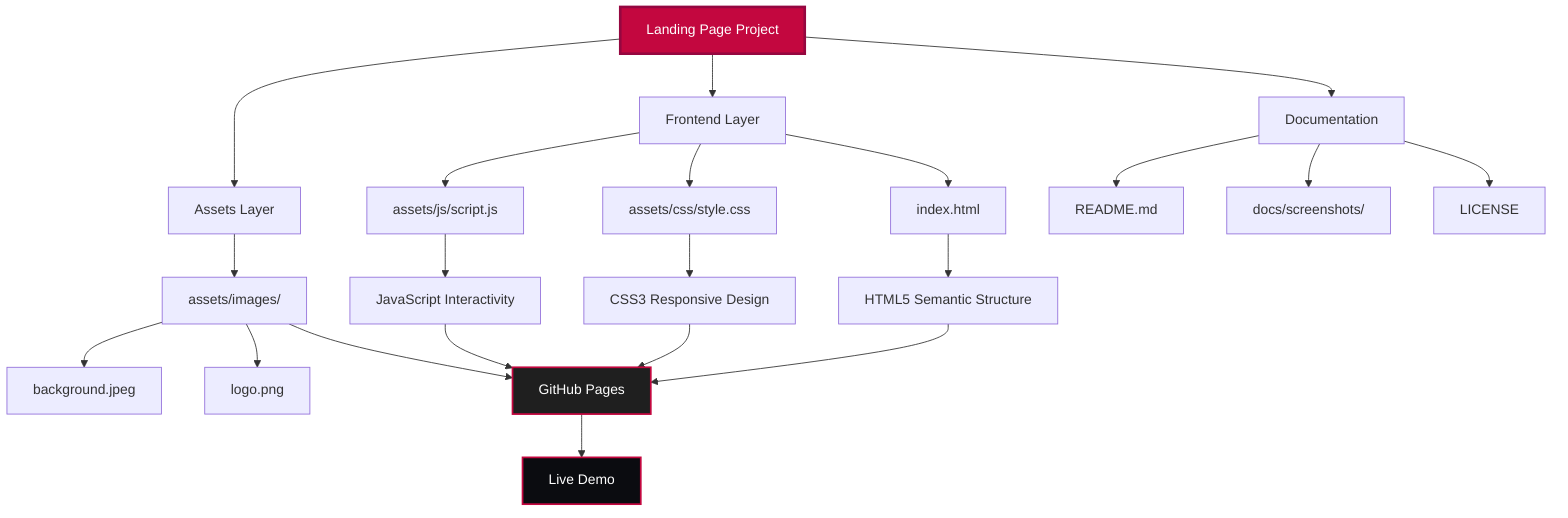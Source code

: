 graph TB
    A[Landing Page Project] --> B[Frontend Layer]
    A --> C[Assets Layer]
    A --> D[Documentation]
    
    B --> B1[index.html]
    B --> B2[assets/css/style.css]
    B --> B3[assets/js/script.js]
    
    C --> C1[assets/images/]
    C1 --> C1A[background.jpeg]
    C1 --> C1B[logo.png]
    
    D --> D1[README.md]
    D --> D2[docs/screenshots/]
    D --> D3[LICENSE]
    
    B1 --> E[HTML5 Semantic Structure]
    B2 --> F[CSS3 Responsive Design]
    B3 --> G[JavaScript Interactivity]
    
    E --> H[GitHub Pages]
    F --> H
    G --> H
    C1 --> H
    
    H --> I[Live Demo]
    
    style A fill:#c3073f,stroke:#950740,stroke-width:3px,color:#fff
    style H fill:#1f1f1f,stroke:#c3073f,stroke-width:2px,color:#fff
    style I fill:#0b0c10,stroke:#c3073f,stroke-width:2px,color:#fff